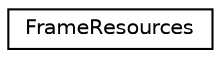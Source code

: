 digraph "Graphical Class Hierarchy"
{
 // LATEX_PDF_SIZE
  edge [fontname="Helvetica",fontsize="10",labelfontname="Helvetica",labelfontsize="10"];
  node [fontname="Helvetica",fontsize="10",shape=record];
  rankdir="LR";
  Node0 [label="FrameResources",height=0.2,width=0.4,color="black", fillcolor="white", style="filled",URL="$structFrameResources.html",tooltip=" "];
}
